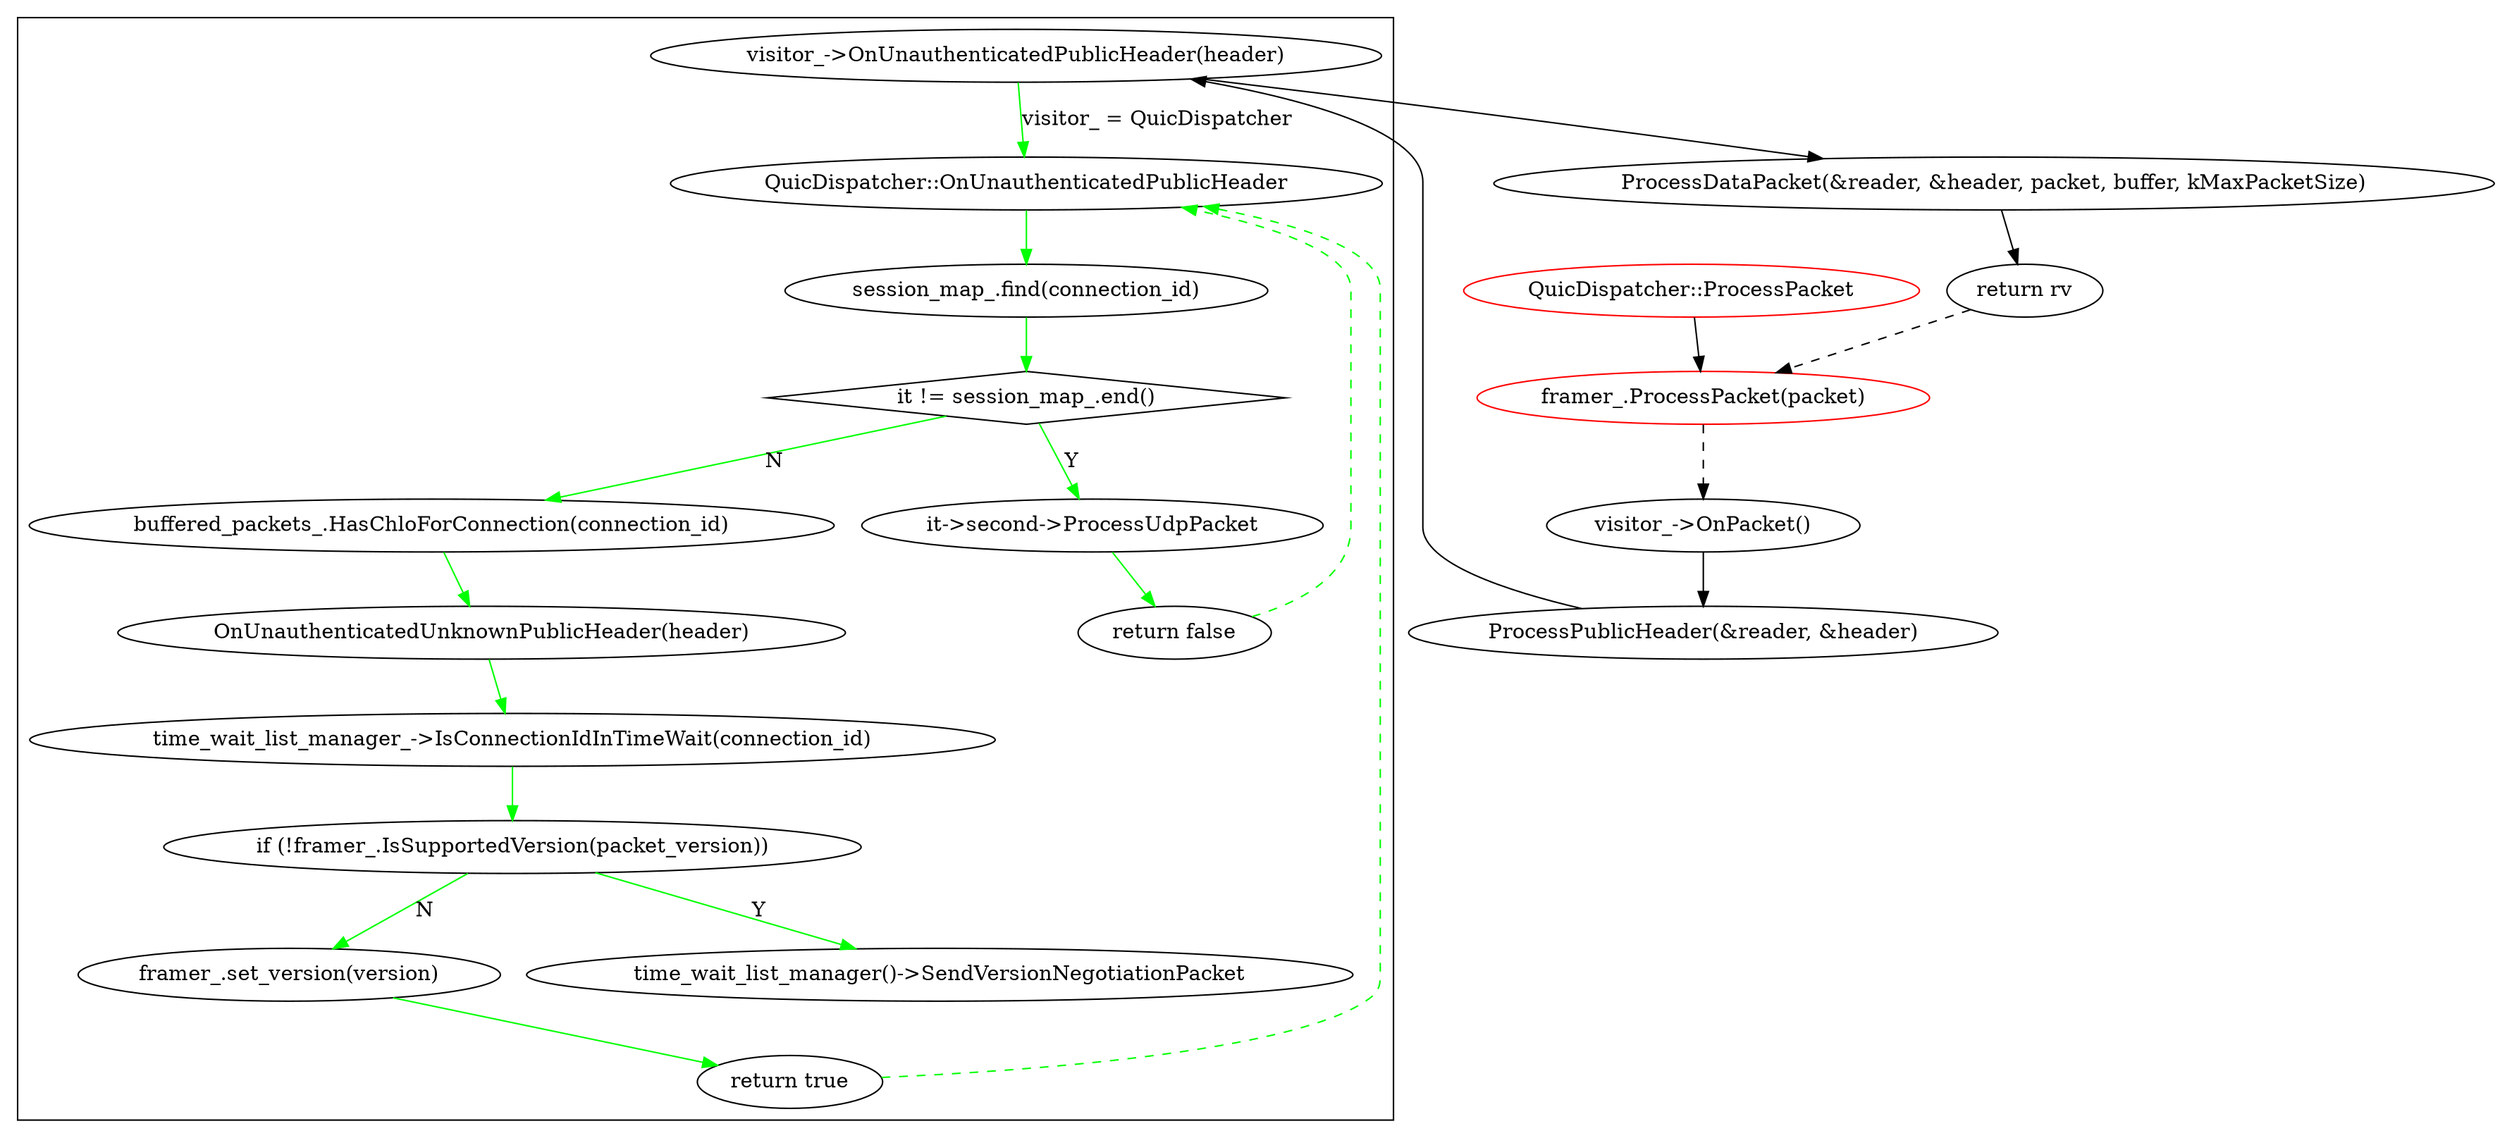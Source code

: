 digraph process_packet {
    "QuicDispatcher::ProcessPacket"[color=red];
    "framer_.ProcessPacket(packet)"[color=red];

    "QuicDispatcher::ProcessPacket"->"framer_.ProcessPacket(packet)";
    "framer_.ProcessPacket(packet)"->"visitor_->OnPacket()"[style=dashed];
    "visitor_->OnPacket()"->"ProcessPublicHeader(&reader, &header)";
    "ProcessPublicHeader(&reader, &header)"->"visitor_->OnUnauthenticatedPublicHeader(header)";
    "visitor_->OnUnauthenticatedPublicHeader(header)"->"ProcessDataPacket(&reader, &header, packet, buffer, kMaxPacketSize)";
    "ProcessDataPacket(&reader, &header, packet, buffer, kMaxPacketSize)"->"return rv";
    "return rv"->"framer_.ProcessPacket(packet)"[style=dashed];

    subgraph cluster_OnUnauthenticatedPublicHeader {
    edge [color=green];
    "it != session_map_.end()"[shape=diamond];
    "visitor_->OnUnauthenticatedPublicHeader(header)"->"QuicDispatcher::OnUnauthenticatedPublicHeader"[label="visitor_ = QuicDispatcher", color=green];
    "QuicDispatcher::OnUnauthenticatedPublicHeader"->"session_map_.find(connection_id)";
    "session_map_.find(connection_id)"->"it != session_map_.end()";
    "it != session_map_.end()"->"it->second->ProcessUdpPacket"[label=Y];
    "it->second->ProcessUdpPacket"->"return false";
    "return false"->"QuicDispatcher::OnUnauthenticatedPublicHeader"[style=dashed];
    "it != session_map_.end()"->"buffered_packets_.HasChloForConnection(connection_id)"[label=N];
    "buffered_packets_.HasChloForConnection(connection_id)"->"OnUnauthenticatedUnknownPublicHeader(header)";
    "OnUnauthenticatedUnknownPublicHeader(header)"->"time_wait_list_manager_->IsConnectionIdInTimeWait(connection_id)";
    "time_wait_list_manager_->IsConnectionIdInTimeWait(connection_id)"->"if (!framer_.IsSupportedVersion(packet_version))";
    "if (!framer_.IsSupportedVersion(packet_version))"->"time_wait_list_manager()->SendVersionNegotiationPacket"[label=Y];
    "if (!framer_.IsSupportedVersion(packet_version))"->"framer_.set_version(version)"[label=N];
    "framer_.set_version(version)"->"return true";
    "return true"->"QuicDispatcher::OnUnauthenticatedPublicHeader"[style=dashed];
    }
}
